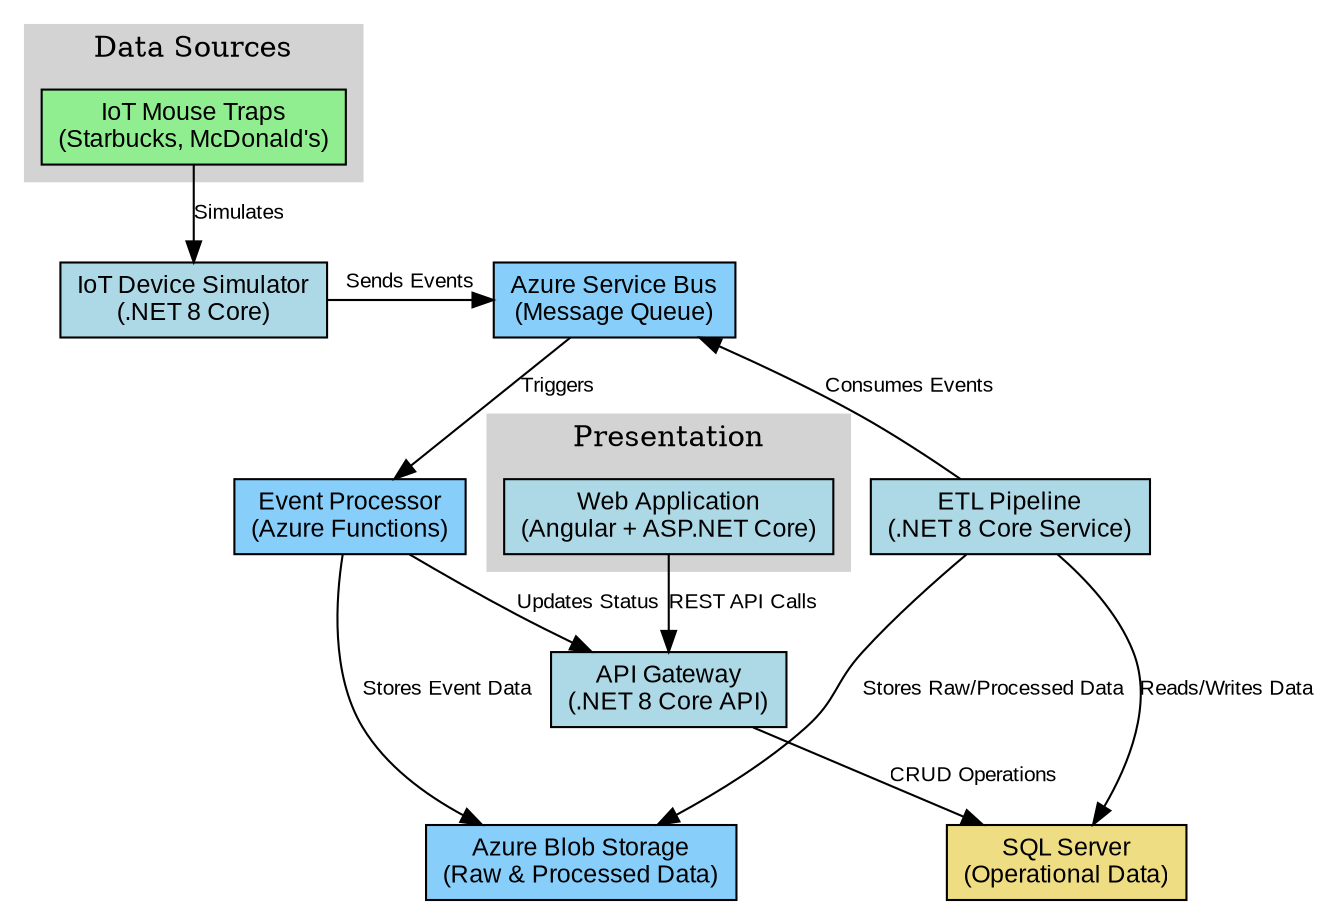 digraph G {
  rankdir=TB;
  node [shape=box, style=filled, fillcolor=lightblue, fontname="Arial", fontsize=12];
  edge [fontname="Arial", fontsize=10];
  
  // Main components
  IoTDevices [label="IoT Mouse Traps\n(Starbucks, McDonald's)", fillcolor=lightgreen];
  IoTSimulator [label="IoT Device Simulator\n(.NET 8 Core)"];
  ServiceBus [label="Azure Service Bus\n(Message Queue)", fillcolor=lightskyblue];
  EventProcessor [label="Event Processor\n(Azure Functions)", fillcolor=lightskyblue];
  ApiGateway [label="API Gateway\n(.NET 8 Core API)"];
  EtlPipeline [label="ETL Pipeline\n(.NET 8 Core Service)"];
  SqlServer [label="SQL Server\n(Operational Data)", fillcolor=lightgoldenrod];
  BlobStorage [label="Azure Blob Storage\n(Raw & Processed Data)", fillcolor=lightskyblue];
  WebApp [label="Web Application\n(Angular + ASP.NET Core)"];
  
  // Subgraphs for logical grouping
  subgraph cluster_data_sources {
    label="Data Sources";
    style=filled;
    color=lightgrey;
    IoTDevices;
    IoTSimulator;
  }
  
  subgraph cluster_processing {
    label="Data Processing";
    style=filled;
    color=lightgrey;
    ServiceBus;
    EventProcessor;
    EtlPipeline;
  }
  
  subgraph cluster_storage {
    label="Data Storage";
    style=filled;
    color=lightgrey;
    SqlServer;
    BlobStorage;
  }
  
  subgraph cluster_presentation {
    label="Presentation";
    style=filled;
    color=lightgrey;
    WebApp;
  }
  
  // Connections
  IoTDevices -> IoTSimulator [label="Simulates"];
  IoTSimulator -> ServiceBus [label="Sends Events"];
  ServiceBus -> EventProcessor [label="Triggers"];
  EventProcessor -> ApiGateway [label="Updates Status"];
  EventProcessor -> BlobStorage [label="Stores Event Data"];
  ApiGateway -> SqlServer [label="CRUD Operations"];
  EtlPipeline -> ServiceBus [label="Consumes Events"];
  EtlPipeline -> SqlServer [label="Reads/Writes Data"];
  EtlPipeline -> BlobStorage [label="Stores Raw/Processed Data"];
  WebApp -> ApiGateway [label="REST API Calls"];
  
  // Add invisible edges to improve layout
  {rank=same; IoTSimulator; ServiceBus;}
  {rank=same; EventProcessor; EtlPipeline;}
  {rank=same; SqlServer; BlobStorage;}
}
